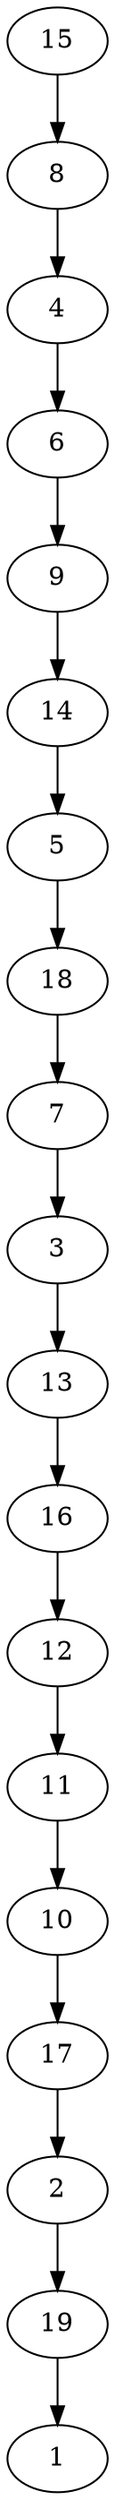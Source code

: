digraph topologicalOrderGraph {
  15 -> 8;
  8 -> 4;
  4 -> 6;
  6 -> 9;
  9 -> 14;
  14 -> 5;
  5 -> 18;
  18 -> 7;
  7 -> 3;
  3 -> 13;
  13 -> 16;
  16 -> 12;
  12 -> 11;
  11 -> 10;
  10 -> 17;
  17 -> 2;
  2 -> 19;
  19 -> 1;
}
